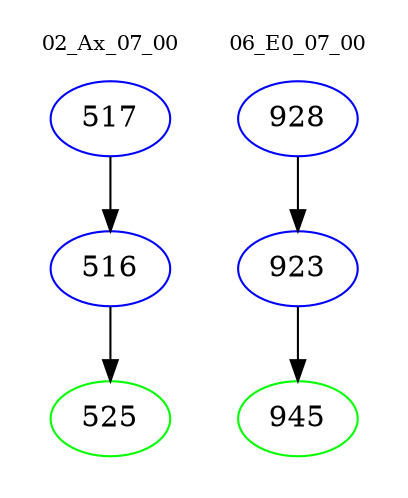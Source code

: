 digraph{
subgraph cluster_0 {
color = white
label = "02_Ax_07_00";
fontsize=10;
T0_517 [label="517", color="blue"]
T0_517 -> T0_516 [color="black"]
T0_516 [label="516", color="blue"]
T0_516 -> T0_525 [color="black"]
T0_525 [label="525", color="green"]
}
subgraph cluster_1 {
color = white
label = "06_E0_07_00";
fontsize=10;
T1_928 [label="928", color="blue"]
T1_928 -> T1_923 [color="black"]
T1_923 [label="923", color="blue"]
T1_923 -> T1_945 [color="black"]
T1_945 [label="945", color="green"]
}
}
